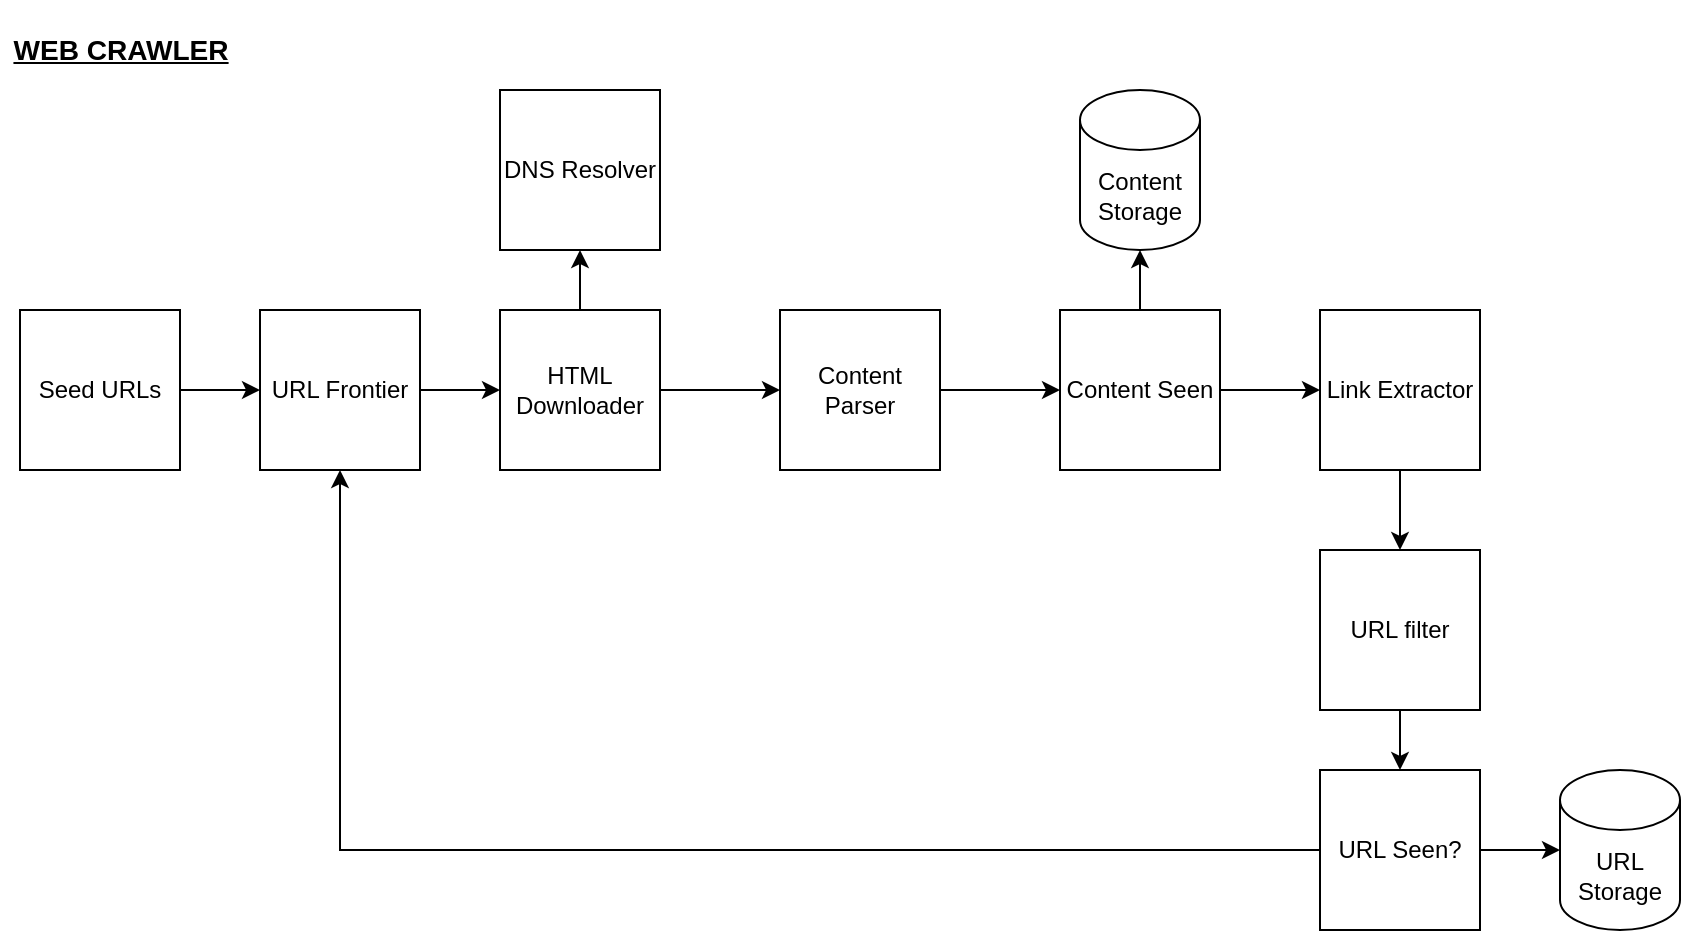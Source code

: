 <mxfile version="18.0.8" type="device"><diagram id="KnpR_RTjYGbh7bxjOvmt" name="Page-1"><mxGraphModel dx="1796" dy="1640" grid="1" gridSize="10" guides="1" tooltips="1" connect="1" arrows="1" fold="1" page="1" pageScale="1" pageWidth="850" pageHeight="1100" math="0" shadow="0"><root><mxCell id="0"/><mxCell id="1" parent="0"/><mxCell id="zV9Mn-1QGtw2AlSLov7t-1" value="&lt;h3&gt;&lt;u&gt;WEB CRAWLER&lt;/u&gt;&lt;/h3&gt;" style="text;html=1;align=center;verticalAlign=middle;resizable=0;points=[];autosize=1;strokeColor=none;fillColor=none;" vertex="1" parent="1"><mxGeometry x="-10" y="-15" width="120" height="50" as="geometry"/></mxCell><mxCell id="zV9Mn-1QGtw2AlSLov7t-16" style="edgeStyle=orthogonalEdgeStyle;rounded=0;orthogonalLoop=1;jettySize=auto;html=1;exitX=1;exitY=0.5;exitDx=0;exitDy=0;entryX=0;entryY=0.5;entryDx=0;entryDy=0;" edge="1" parent="1" source="zV9Mn-1QGtw2AlSLov7t-2" target="zV9Mn-1QGtw2AlSLov7t-3"><mxGeometry relative="1" as="geometry"/></mxCell><mxCell id="zV9Mn-1QGtw2AlSLov7t-2" value="Seed URLs" style="whiteSpace=wrap;html=1;aspect=fixed;" vertex="1" parent="1"><mxGeometry y="140" width="80" height="80" as="geometry"/></mxCell><mxCell id="zV9Mn-1QGtw2AlSLov7t-17" style="edgeStyle=orthogonalEdgeStyle;rounded=0;orthogonalLoop=1;jettySize=auto;html=1;exitX=1;exitY=0.5;exitDx=0;exitDy=0;entryX=0;entryY=0.5;entryDx=0;entryDy=0;" edge="1" parent="1" source="zV9Mn-1QGtw2AlSLov7t-3" target="zV9Mn-1QGtw2AlSLov7t-4"><mxGeometry relative="1" as="geometry"/></mxCell><mxCell id="zV9Mn-1QGtw2AlSLov7t-3" value="URL Frontier" style="whiteSpace=wrap;html=1;aspect=fixed;" vertex="1" parent="1"><mxGeometry x="120" y="140" width="80" height="80" as="geometry"/></mxCell><mxCell id="zV9Mn-1QGtw2AlSLov7t-18" style="edgeStyle=orthogonalEdgeStyle;rounded=0;orthogonalLoop=1;jettySize=auto;html=1;entryX=0.5;entryY=1;entryDx=0;entryDy=0;" edge="1" parent="1" source="zV9Mn-1QGtw2AlSLov7t-4" target="zV9Mn-1QGtw2AlSLov7t-5"><mxGeometry relative="1" as="geometry"/></mxCell><mxCell id="zV9Mn-1QGtw2AlSLov7t-19" style="edgeStyle=orthogonalEdgeStyle;rounded=0;orthogonalLoop=1;jettySize=auto;html=1;exitX=1;exitY=0.5;exitDx=0;exitDy=0;entryX=0;entryY=0.5;entryDx=0;entryDy=0;" edge="1" parent="1" source="zV9Mn-1QGtw2AlSLov7t-4" target="zV9Mn-1QGtw2AlSLov7t-6"><mxGeometry relative="1" as="geometry"/></mxCell><mxCell id="zV9Mn-1QGtw2AlSLov7t-4" value="HTML Downloader" style="whiteSpace=wrap;html=1;aspect=fixed;" vertex="1" parent="1"><mxGeometry x="240" y="140" width="80" height="80" as="geometry"/></mxCell><mxCell id="zV9Mn-1QGtw2AlSLov7t-5" value="DNS Resolver" style="whiteSpace=wrap;html=1;aspect=fixed;" vertex="1" parent="1"><mxGeometry x="240" y="30" width="80" height="80" as="geometry"/></mxCell><mxCell id="zV9Mn-1QGtw2AlSLov7t-20" style="edgeStyle=orthogonalEdgeStyle;rounded=0;orthogonalLoop=1;jettySize=auto;html=1;exitX=1;exitY=0.5;exitDx=0;exitDy=0;entryX=0;entryY=0.5;entryDx=0;entryDy=0;" edge="1" parent="1" source="zV9Mn-1QGtw2AlSLov7t-6" target="zV9Mn-1QGtw2AlSLov7t-7"><mxGeometry relative="1" as="geometry"/></mxCell><mxCell id="zV9Mn-1QGtw2AlSLov7t-6" value="Content Parser" style="whiteSpace=wrap;html=1;aspect=fixed;" vertex="1" parent="1"><mxGeometry x="380" y="140" width="80" height="80" as="geometry"/></mxCell><mxCell id="zV9Mn-1QGtw2AlSLov7t-21" style="edgeStyle=orthogonalEdgeStyle;rounded=0;orthogonalLoop=1;jettySize=auto;html=1;exitX=0.5;exitY=0;exitDx=0;exitDy=0;entryX=0.5;entryY=1;entryDx=0;entryDy=0;entryPerimeter=0;" edge="1" parent="1" source="zV9Mn-1QGtw2AlSLov7t-7" target="zV9Mn-1QGtw2AlSLov7t-8"><mxGeometry relative="1" as="geometry"/></mxCell><mxCell id="zV9Mn-1QGtw2AlSLov7t-22" style="edgeStyle=orthogonalEdgeStyle;rounded=0;orthogonalLoop=1;jettySize=auto;html=1;exitX=1;exitY=0.5;exitDx=0;exitDy=0;entryX=0;entryY=0.5;entryDx=0;entryDy=0;" edge="1" parent="1" source="zV9Mn-1QGtw2AlSLov7t-7" target="zV9Mn-1QGtw2AlSLov7t-9"><mxGeometry relative="1" as="geometry"/></mxCell><mxCell id="zV9Mn-1QGtw2AlSLov7t-7" value="Content Seen" style="whiteSpace=wrap;html=1;aspect=fixed;" vertex="1" parent="1"><mxGeometry x="520" y="140" width="80" height="80" as="geometry"/></mxCell><mxCell id="zV9Mn-1QGtw2AlSLov7t-8" value="Content Storage" style="shape=cylinder3;whiteSpace=wrap;html=1;boundedLbl=1;backgroundOutline=1;size=15;" vertex="1" parent="1"><mxGeometry x="530" y="30" width="60" height="80" as="geometry"/></mxCell><mxCell id="zV9Mn-1QGtw2AlSLov7t-23" style="edgeStyle=orthogonalEdgeStyle;rounded=0;orthogonalLoop=1;jettySize=auto;html=1;exitX=0.5;exitY=1;exitDx=0;exitDy=0;entryX=0.5;entryY=0;entryDx=0;entryDy=0;" edge="1" parent="1" source="zV9Mn-1QGtw2AlSLov7t-9" target="zV9Mn-1QGtw2AlSLov7t-10"><mxGeometry relative="1" as="geometry"/></mxCell><mxCell id="zV9Mn-1QGtw2AlSLov7t-9" value="Link Extractor" style="whiteSpace=wrap;html=1;aspect=fixed;" vertex="1" parent="1"><mxGeometry x="650" y="140" width="80" height="80" as="geometry"/></mxCell><mxCell id="zV9Mn-1QGtw2AlSLov7t-24" style="edgeStyle=orthogonalEdgeStyle;rounded=0;orthogonalLoop=1;jettySize=auto;html=1;exitX=0.5;exitY=1;exitDx=0;exitDy=0;entryX=0.5;entryY=0;entryDx=0;entryDy=0;" edge="1" parent="1" source="zV9Mn-1QGtw2AlSLov7t-10" target="zV9Mn-1QGtw2AlSLov7t-15"><mxGeometry relative="1" as="geometry"/></mxCell><mxCell id="zV9Mn-1QGtw2AlSLov7t-10" value="URL filter" style="whiteSpace=wrap;html=1;aspect=fixed;" vertex="1" parent="1"><mxGeometry x="650" y="260" width="80" height="80" as="geometry"/></mxCell><mxCell id="zV9Mn-1QGtw2AlSLov7t-13" value="URL Storage" style="shape=cylinder3;whiteSpace=wrap;html=1;boundedLbl=1;backgroundOutline=1;size=15;" vertex="1" parent="1"><mxGeometry x="770" y="370" width="60" height="80" as="geometry"/></mxCell><mxCell id="zV9Mn-1QGtw2AlSLov7t-25" style="edgeStyle=orthogonalEdgeStyle;rounded=0;orthogonalLoop=1;jettySize=auto;html=1;exitX=0;exitY=0.5;exitDx=0;exitDy=0;entryX=0.5;entryY=1;entryDx=0;entryDy=0;" edge="1" parent="1" source="zV9Mn-1QGtw2AlSLov7t-15" target="zV9Mn-1QGtw2AlSLov7t-3"><mxGeometry relative="1" as="geometry"/></mxCell><mxCell id="zV9Mn-1QGtw2AlSLov7t-26" style="edgeStyle=orthogonalEdgeStyle;rounded=0;orthogonalLoop=1;jettySize=auto;html=1;exitX=1;exitY=0.5;exitDx=0;exitDy=0;entryX=0;entryY=0.5;entryDx=0;entryDy=0;entryPerimeter=0;" edge="1" parent="1" source="zV9Mn-1QGtw2AlSLov7t-15" target="zV9Mn-1QGtw2AlSLov7t-13"><mxGeometry relative="1" as="geometry"/></mxCell><mxCell id="zV9Mn-1QGtw2AlSLov7t-15" value="URL Seen?" style="whiteSpace=wrap;html=1;aspect=fixed;" vertex="1" parent="1"><mxGeometry x="650" y="370" width="80" height="80" as="geometry"/></mxCell></root></mxGraphModel></diagram></mxfile>